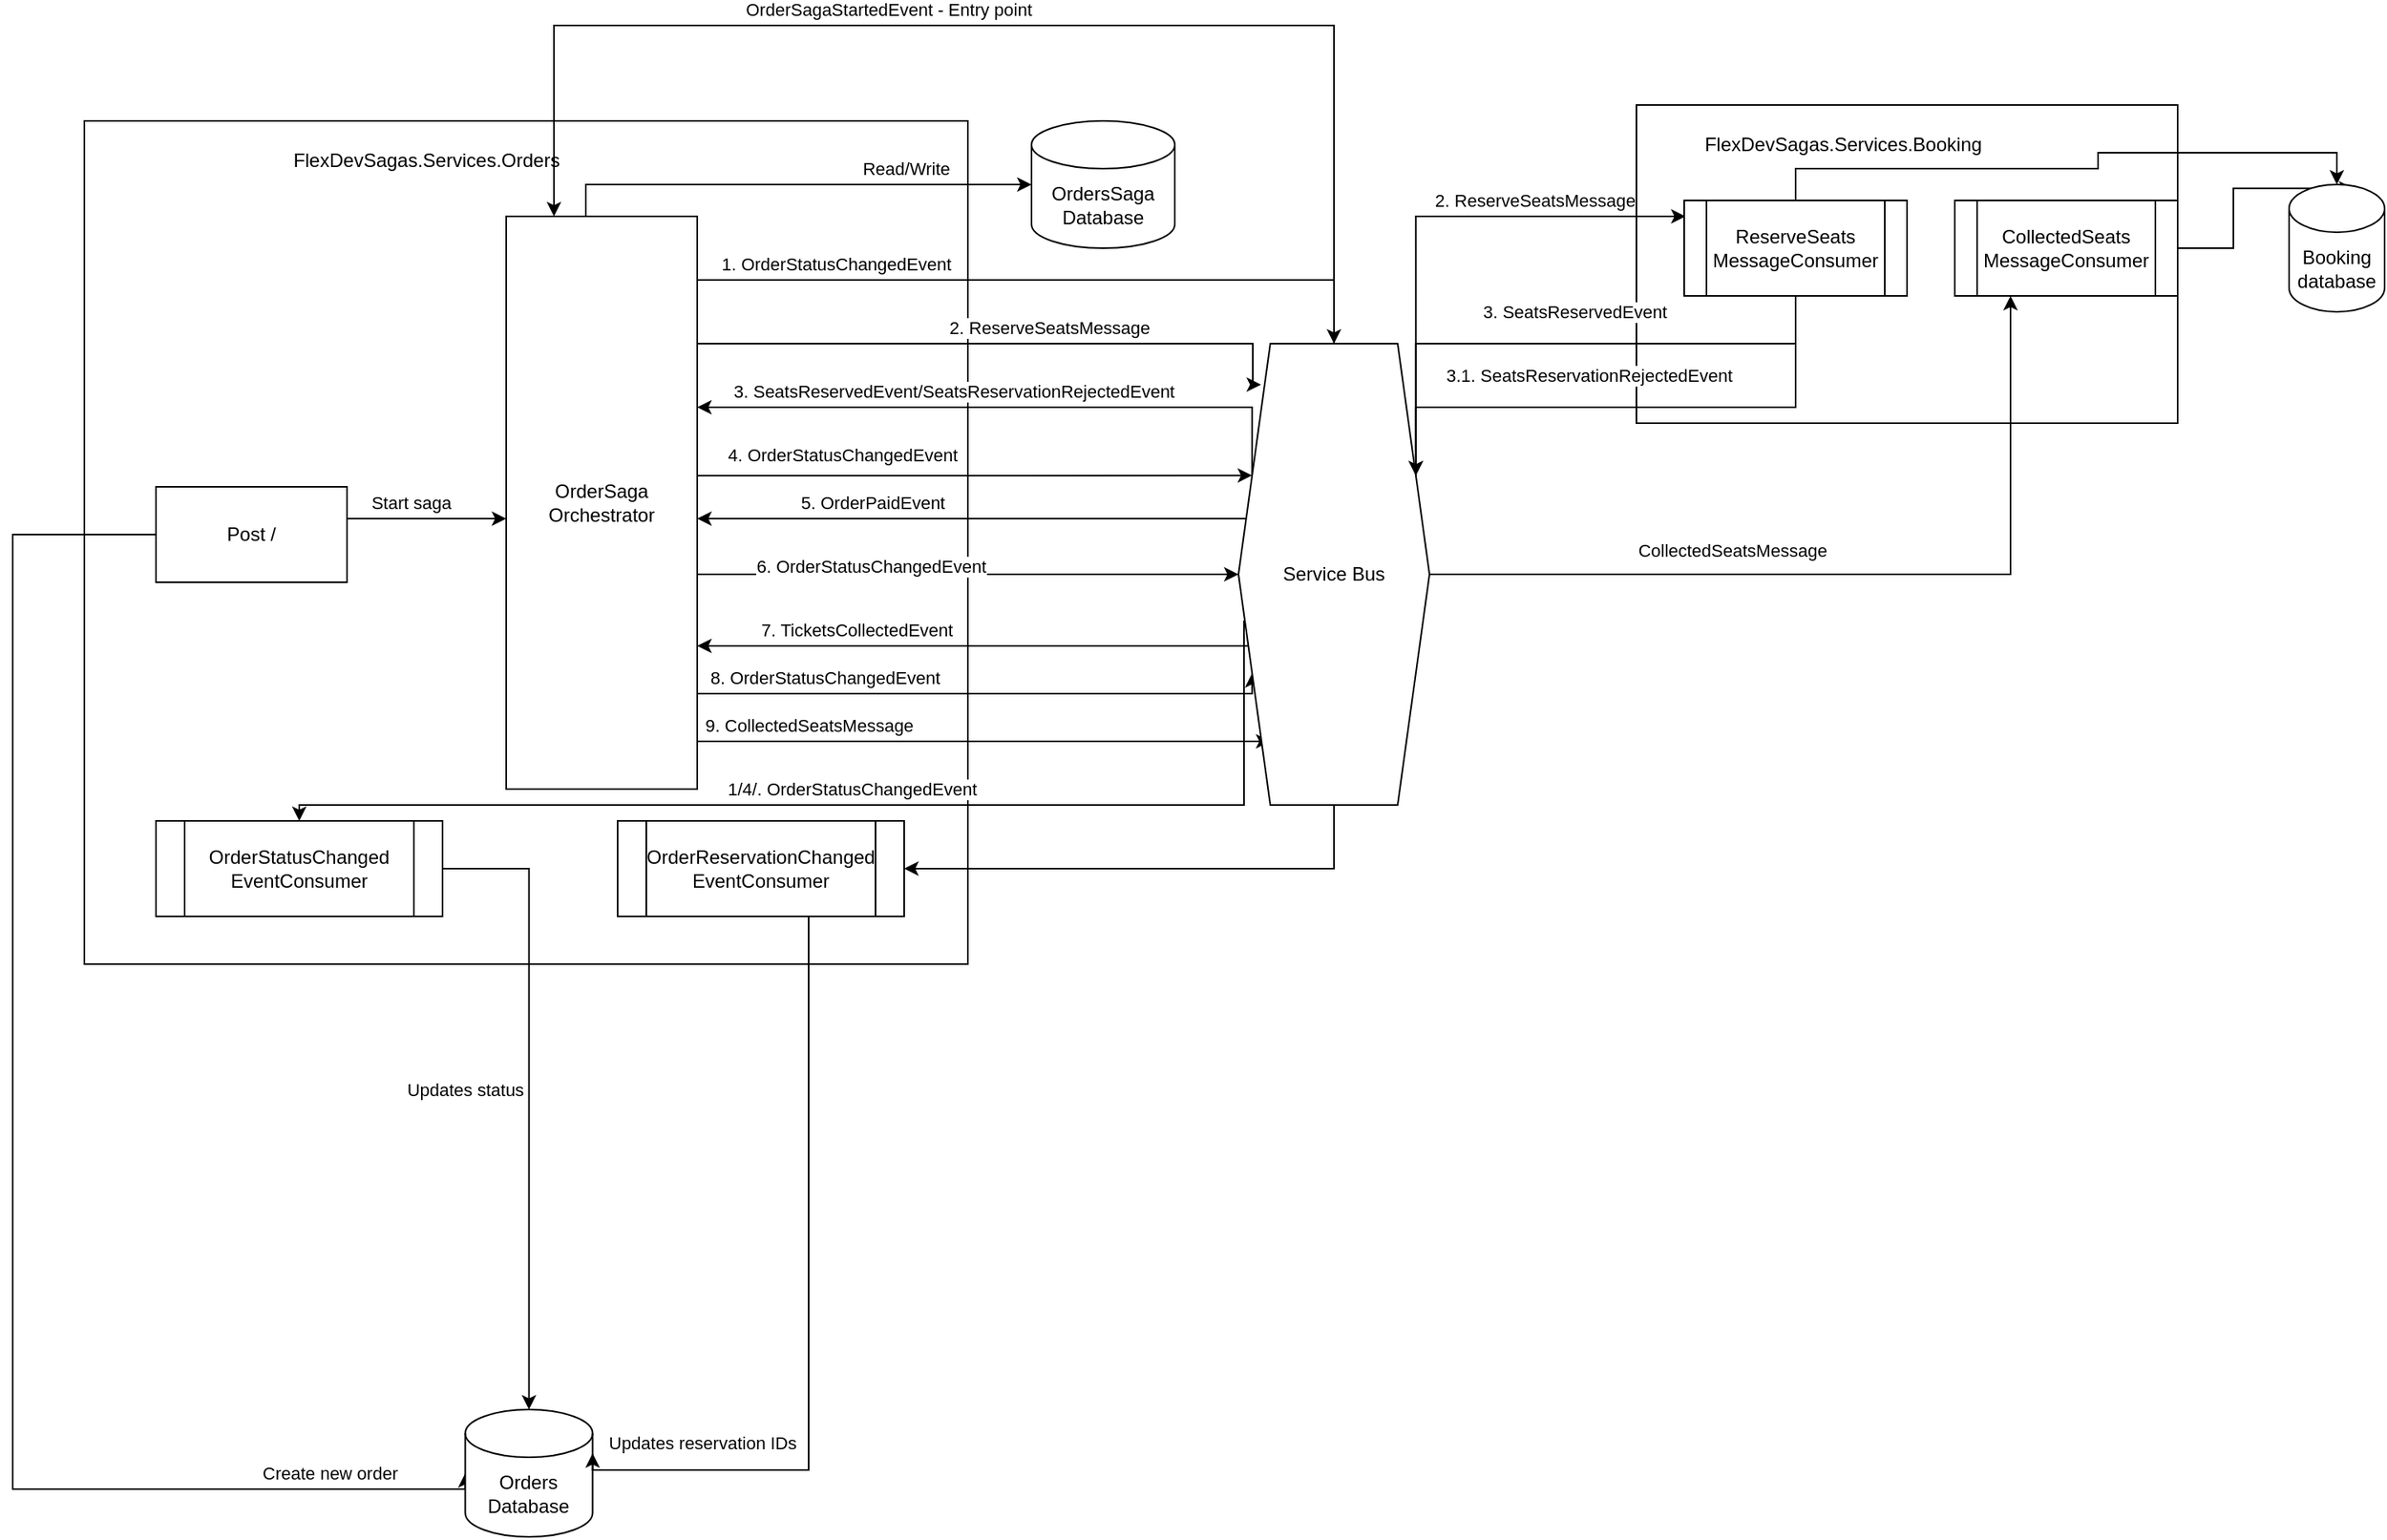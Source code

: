 <mxfile version="18.0.0" type="device"><diagram id="GwsCYofH3jtAtkWVNHQ4" name="Page-1"><mxGraphModel dx="2585" dy="2485" grid="1" gridSize="10" guides="1" tooltips="1" connect="1" arrows="1" fold="1" page="1" pageScale="1" pageWidth="850" pageHeight="1100" math="0" shadow="0"><root><mxCell id="0"/><mxCell id="1" parent="0"/><mxCell id="jI6G9bex40WEOumI1jRI-55" value="" style="rounded=0;whiteSpace=wrap;html=1;" parent="1" vertex="1"><mxGeometry x="1340" y="30" width="340" height="200" as="geometry"/></mxCell><mxCell id="jI6G9bex40WEOumI1jRI-16" value="" style="rounded=0;whiteSpace=wrap;html=1;" parent="1" vertex="1"><mxGeometry x="365" y="40" width="555" height="530" as="geometry"/></mxCell><mxCell id="jI6G9bex40WEOumI1jRI-22" style="edgeStyle=orthogonalEdgeStyle;rounded=0;orthogonalLoop=1;jettySize=auto;html=1;" parent="1" source="jI6G9bex40WEOumI1jRI-17" target="jI6G9bex40WEOumI1jRI-21" edge="1"><mxGeometry relative="1" as="geometry"><Array as="points"><mxPoint x="680" y="80"/></Array></mxGeometry></mxCell><mxCell id="jI6G9bex40WEOumI1jRI-29" value="Read/Write" style="edgeLabel;html=1;align=center;verticalAlign=middle;resizable=0;points=[];" parent="jI6G9bex40WEOumI1jRI-22" vertex="1" connectable="0"><mxGeometry x="0.352" y="-1" relative="1" as="geometry"><mxPoint x="18" y="-11" as="offset"/></mxGeometry></mxCell><mxCell id="jI6G9bex40WEOumI1jRI-51" style="edgeStyle=orthogonalEdgeStyle;rounded=0;orthogonalLoop=1;jettySize=auto;html=1;entryX=0.5;entryY=0;entryDx=0;entryDy=0;" parent="1" source="jI6G9bex40WEOumI1jRI-17" target="jI6G9bex40WEOumI1jRI-30" edge="1"><mxGeometry relative="1" as="geometry"><Array as="points"><mxPoint x="1150" y="140"/></Array></mxGeometry></mxCell><mxCell id="jI6G9bex40WEOumI1jRI-52" value="1. OrderStatusChangedEvent" style="edgeLabel;html=1;align=center;verticalAlign=middle;resizable=0;points=[];" parent="jI6G9bex40WEOumI1jRI-51" vertex="1" connectable="0"><mxGeometry x="-0.778" y="-4" relative="1" as="geometry"><mxPoint x="38" y="-14" as="offset"/></mxGeometry></mxCell><mxCell id="jI6G9bex40WEOumI1jRI-53" style="edgeStyle=orthogonalEdgeStyle;rounded=0;orthogonalLoop=1;jettySize=auto;html=1;entryX=0.118;entryY=0.089;entryDx=0;entryDy=0;entryPerimeter=0;" parent="1" source="jI6G9bex40WEOumI1jRI-17" target="jI6G9bex40WEOumI1jRI-30" edge="1"><mxGeometry relative="1" as="geometry"><Array as="points"><mxPoint x="1099" y="180"/><mxPoint x="1099" y="206"/></Array></mxGeometry></mxCell><mxCell id="jI6G9bex40WEOumI1jRI-54" value="2. ReserveSeatsMessage" style="edgeLabel;html=1;align=center;verticalAlign=middle;resizable=0;points=[];" parent="jI6G9bex40WEOumI1jRI-53" vertex="1" connectable="0"><mxGeometry x="0.338" y="4" relative="1" as="geometry"><mxPoint x="-33" y="-6" as="offset"/></mxGeometry></mxCell><mxCell id="jI6G9bex40WEOumI1jRI-64" style="edgeStyle=orthogonalEdgeStyle;rounded=0;orthogonalLoop=1;jettySize=auto;html=1;entryX=0;entryY=0.25;entryDx=0;entryDy=0;" parent="1" source="jI6G9bex40WEOumI1jRI-17" target="jI6G9bex40WEOumI1jRI-30" edge="1"><mxGeometry relative="1" as="geometry"><Array as="points"><mxPoint x="860" y="263"/><mxPoint x="860" y="263"/></Array></mxGeometry></mxCell><mxCell id="jI6G9bex40WEOumI1jRI-65" value="4. OrderStatusChangedEvent" style="edgeLabel;html=1;align=center;verticalAlign=middle;resizable=0;points=[];" parent="jI6G9bex40WEOumI1jRI-64" vertex="1" connectable="0"><mxGeometry x="-0.608" y="-3" relative="1" as="geometry"><mxPoint x="22" y="-16" as="offset"/></mxGeometry></mxCell><mxCell id="jI6G9bex40WEOumI1jRI-73" style="edgeStyle=orthogonalEdgeStyle;rounded=0;orthogonalLoop=1;jettySize=auto;html=1;entryX=0;entryY=0.5;entryDx=0;entryDy=0;" parent="1" source="jI6G9bex40WEOumI1jRI-17" target="jI6G9bex40WEOumI1jRI-30" edge="1"><mxGeometry relative="1" as="geometry"><Array as="points"><mxPoint x="860" y="325"/><mxPoint x="860" y="325"/></Array></mxGeometry></mxCell><mxCell id="jI6G9bex40WEOumI1jRI-76" value="6. OrderStatusChangedEvent" style="edgeLabel;html=1;align=center;verticalAlign=middle;resizable=0;points=[];" parent="jI6G9bex40WEOumI1jRI-73" vertex="1" connectable="0"><mxGeometry x="-0.359" relative="1" as="geometry"><mxPoint y="-5" as="offset"/></mxGeometry></mxCell><mxCell id="jI6G9bex40WEOumI1jRI-79" style="edgeStyle=orthogonalEdgeStyle;rounded=0;orthogonalLoop=1;jettySize=auto;html=1;entryX=0;entryY=0.75;entryDx=0;entryDy=0;" parent="1" source="jI6G9bex40WEOumI1jRI-17" target="jI6G9bex40WEOumI1jRI-30" edge="1"><mxGeometry relative="1" as="geometry"><Array as="points"><mxPoint x="1099" y="400"/></Array></mxGeometry></mxCell><mxCell id="jI6G9bex40WEOumI1jRI-80" value="8. OrderStatusChangedEvent" style="edgeLabel;html=1;align=center;verticalAlign=middle;resizable=0;points=[];" parent="jI6G9bex40WEOumI1jRI-79" vertex="1" connectable="0"><mxGeometry x="0.039" relative="1" as="geometry"><mxPoint x="-108" y="-10" as="offset"/></mxGeometry></mxCell><mxCell id="jI6G9bex40WEOumI1jRI-81" style="edgeStyle=orthogonalEdgeStyle;rounded=0;orthogonalLoop=1;jettySize=auto;html=1;entryX=0.167;entryY=0.862;entryDx=0;entryDy=0;entryPerimeter=0;" parent="1" source="jI6G9bex40WEOumI1jRI-17" target="jI6G9bex40WEOumI1jRI-30" edge="1"><mxGeometry relative="1" as="geometry"><Array as="points"><mxPoint x="780" y="430"/><mxPoint x="780" y="430"/></Array></mxGeometry></mxCell><mxCell id="jI6G9bex40WEOumI1jRI-82" value="9. CollectedSeatsMessage" style="edgeLabel;html=1;align=center;verticalAlign=middle;resizable=0;points=[];" parent="jI6G9bex40WEOumI1jRI-81" vertex="1" connectable="0"><mxGeometry x="-0.682" y="-1" relative="1" as="geometry"><mxPoint x="13" y="-11" as="offset"/></mxGeometry></mxCell><mxCell id="jI6G9bex40WEOumI1jRI-17" value="OrderSaga Orchestrator" style="rounded=0;whiteSpace=wrap;html=1;" parent="1" vertex="1"><mxGeometry x="630" y="100" width="120" height="360" as="geometry"/></mxCell><mxCell id="jI6G9bex40WEOumI1jRI-18" value="FlexDevSagas.Services.Orders" style="text;html=1;strokeColor=none;fillColor=none;align=center;verticalAlign=middle;whiteSpace=wrap;rounded=0;" parent="1" vertex="1"><mxGeometry x="550" y="50" width="60" height="30" as="geometry"/></mxCell><mxCell id="jI6G9bex40WEOumI1jRI-23" style="edgeStyle=orthogonalEdgeStyle;rounded=0;orthogonalLoop=1;jettySize=auto;html=1;entryX=0;entryY=0.5;entryDx=0;entryDy=0;entryPerimeter=0;" parent="1" source="jI6G9bex40WEOumI1jRI-19" target="jI6G9bex40WEOumI1jRI-20" edge="1"><mxGeometry relative="1" as="geometry"><mxPoint x="310" y="640" as="targetPoint"/><Array as="points"><mxPoint x="320" y="300"/><mxPoint x="320" y="900"/></Array></mxGeometry></mxCell><mxCell id="jI6G9bex40WEOumI1jRI-25" value="Create new order" style="edgeLabel;html=1;align=center;verticalAlign=middle;resizable=0;points=[];" parent="jI6G9bex40WEOumI1jRI-23" vertex="1" connectable="0"><mxGeometry x="0.811" y="4" relative="1" as="geometry"><mxPoint x="-3" y="-6" as="offset"/></mxGeometry></mxCell><mxCell id="jI6G9bex40WEOumI1jRI-27" style="edgeStyle=orthogonalEdgeStyle;rounded=0;orthogonalLoop=1;jettySize=auto;html=1;" parent="1" source="jI6G9bex40WEOumI1jRI-19" target="jI6G9bex40WEOumI1jRI-17" edge="1"><mxGeometry relative="1" as="geometry"><Array as="points"><mxPoint x="560" y="290"/><mxPoint x="560" y="290"/></Array></mxGeometry></mxCell><mxCell id="jI6G9bex40WEOumI1jRI-28" value="Start saga" style="edgeLabel;html=1;align=center;verticalAlign=middle;resizable=0;points=[];" parent="jI6G9bex40WEOumI1jRI-27" vertex="1" connectable="0"><mxGeometry x="-0.6" y="1" relative="1" as="geometry"><mxPoint x="20" y="-9" as="offset"/></mxGeometry></mxCell><mxCell id="jI6G9bex40WEOumI1jRI-19" value="Post /" style="rounded=0;whiteSpace=wrap;html=1;" parent="1" vertex="1"><mxGeometry x="410" y="270" width="120" height="60" as="geometry"/></mxCell><mxCell id="jI6G9bex40WEOumI1jRI-20" value="Orders Database" style="shape=cylinder3;whiteSpace=wrap;html=1;boundedLbl=1;backgroundOutline=1;size=15;" parent="1" vertex="1"><mxGeometry x="604.26" y="850" width="80" height="80" as="geometry"/></mxCell><mxCell id="jI6G9bex40WEOumI1jRI-21" value="OrdersSaga Database" style="shape=cylinder3;whiteSpace=wrap;html=1;boundedLbl=1;backgroundOutline=1;size=15;" parent="1" vertex="1"><mxGeometry x="960" y="40" width="90" height="80" as="geometry"/></mxCell><mxCell id="jI6G9bex40WEOumI1jRI-58" style="edgeStyle=orthogonalEdgeStyle;rounded=0;orthogonalLoop=1;jettySize=auto;html=1;exitX=1;exitY=0.25;exitDx=0;exitDy=0;entryX=0.006;entryY=0.167;entryDx=0;entryDy=0;entryPerimeter=0;" parent="1" source="jI6G9bex40WEOumI1jRI-30" target="jI6G9bex40WEOumI1jRI-57" edge="1"><mxGeometry relative="1" as="geometry"><Array as="points"><mxPoint x="1201" y="100"/></Array></mxGeometry></mxCell><mxCell id="jI6G9bex40WEOumI1jRI-59" value="2. ReserveSeatsMessage" style="edgeLabel;html=1;align=center;verticalAlign=middle;resizable=0;points=[];" parent="jI6G9bex40WEOumI1jRI-58" vertex="1" connectable="0"><mxGeometry x="0.24" y="-2" relative="1" as="geometry"><mxPoint x="31" y="-12" as="offset"/></mxGeometry></mxCell><mxCell id="jI6G9bex40WEOumI1jRI-62" style="edgeStyle=orthogonalEdgeStyle;rounded=0;orthogonalLoop=1;jettySize=auto;html=1;exitX=0;exitY=0.25;exitDx=0;exitDy=0;" parent="1" source="jI6G9bex40WEOumI1jRI-30" edge="1"><mxGeometry relative="1" as="geometry"><mxPoint x="750" y="220" as="targetPoint"/><Array as="points"><mxPoint x="1099" y="220"/></Array></mxGeometry></mxCell><mxCell id="jI6G9bex40WEOumI1jRI-63" value="3. SeatsReservedEvent/SeatsReservationRejectedEvent" style="edgeLabel;html=1;align=center;verticalAlign=middle;resizable=0;points=[];" parent="jI6G9bex40WEOumI1jRI-62" vertex="1" connectable="0"><mxGeometry x="-0.185" y="-3" relative="1" as="geometry"><mxPoint x="-71" y="-7" as="offset"/></mxGeometry></mxCell><mxCell id="jI6G9bex40WEOumI1jRI-66" style="edgeStyle=orthogonalEdgeStyle;rounded=0;orthogonalLoop=1;jettySize=auto;html=1;exitX=0.029;exitY=0.6;exitDx=0;exitDy=0;exitPerimeter=0;" parent="1" source="jI6G9bex40WEOumI1jRI-30" target="jI6G9bex40WEOumI1jRI-33" edge="1"><mxGeometry relative="1" as="geometry"><Array as="points"><mxPoint x="1093" y="470"/><mxPoint x="500" y="470"/></Array></mxGeometry></mxCell><mxCell id="jI6G9bex40WEOumI1jRI-67" value="1/4/. OrderStatusChangedEvent" style="edgeLabel;html=1;align=center;verticalAlign=middle;resizable=0;points=[];" parent="jI6G9bex40WEOumI1jRI-66" vertex="1" connectable="0"><mxGeometry x="0.868" relative="1" as="geometry"><mxPoint x="309" y="-10" as="offset"/></mxGeometry></mxCell><mxCell id="jI6G9bex40WEOumI1jRI-68" style="edgeStyle=orthogonalEdgeStyle;rounded=0;orthogonalLoop=1;jettySize=auto;html=1;exitX=0.5;exitY=1;exitDx=0;exitDy=0;entryX=1;entryY=0.5;entryDx=0;entryDy=0;" parent="1" source="jI6G9bex40WEOumI1jRI-30" target="jI6G9bex40WEOumI1jRI-32" edge="1"><mxGeometry relative="1" as="geometry"/></mxCell><mxCell id="jI6G9bex40WEOumI1jRI-71" style="edgeStyle=orthogonalEdgeStyle;rounded=0;orthogonalLoop=1;jettySize=auto;html=1;" parent="1" source="jI6G9bex40WEOumI1jRI-30" edge="1"><mxGeometry relative="1" as="geometry"><mxPoint x="750" y="290" as="targetPoint"/><Array as="points"><mxPoint x="960" y="290"/><mxPoint x="960" y="290"/></Array></mxGeometry></mxCell><mxCell id="jI6G9bex40WEOumI1jRI-72" value="5. OrderPaidEvent" style="edgeLabel;html=1;align=center;verticalAlign=middle;resizable=0;points=[];" parent="jI6G9bex40WEOumI1jRI-71" vertex="1" connectable="0"><mxGeometry x="-0.23" y="-2" relative="1" as="geometry"><mxPoint x="-102" y="-8" as="offset"/></mxGeometry></mxCell><mxCell id="jI6G9bex40WEOumI1jRI-77" style="edgeStyle=orthogonalEdgeStyle;rounded=0;orthogonalLoop=1;jettySize=auto;html=1;entryX=1;entryY=0.75;entryDx=0;entryDy=0;" parent="1" source="jI6G9bex40WEOumI1jRI-30" target="jI6G9bex40WEOumI1jRI-17" edge="1"><mxGeometry relative="1" as="geometry"><Array as="points"><mxPoint x="990" y="370"/><mxPoint x="990" y="370"/></Array></mxGeometry></mxCell><mxCell id="jI6G9bex40WEOumI1jRI-78" value="7. TicketsCollectedEvent" style="edgeLabel;html=1;align=center;verticalAlign=middle;resizable=0;points=[];" parent="jI6G9bex40WEOumI1jRI-77" vertex="1" connectable="0"><mxGeometry x="0.237" relative="1" as="geometry"><mxPoint x="-32" y="-10" as="offset"/></mxGeometry></mxCell><mxCell id="jI6G9bex40WEOumI1jRI-84" style="edgeStyle=orthogonalEdgeStyle;rounded=0;orthogonalLoop=1;jettySize=auto;html=1;entryX=0.25;entryY=1;entryDx=0;entryDy=0;" parent="1" source="jI6G9bex40WEOumI1jRI-30" target="jI6G9bex40WEOumI1jRI-83" edge="1"><mxGeometry relative="1" as="geometry"/></mxCell><mxCell id="jI6G9bex40WEOumI1jRI-85" value="CollectedSeatsMessage" style="edgeLabel;html=1;align=center;verticalAlign=middle;resizable=0;points=[];" parent="jI6G9bex40WEOumI1jRI-84" vertex="1" connectable="0"><mxGeometry x="-0.226" y="-1" relative="1" as="geometry"><mxPoint x="-19" y="-16" as="offset"/></mxGeometry></mxCell><mxCell id="8tdac6nLZaQmXVQP1fas-2" style="edgeStyle=orthogonalEdgeStyle;rounded=0;orthogonalLoop=1;jettySize=auto;html=1;entryX=0.25;entryY=0;entryDx=0;entryDy=0;" parent="1" source="jI6G9bex40WEOumI1jRI-30" target="jI6G9bex40WEOumI1jRI-17" edge="1"><mxGeometry relative="1" as="geometry"><Array as="points"><mxPoint x="1150" y="-20"/><mxPoint x="660" y="-20"/></Array></mxGeometry></mxCell><mxCell id="8tdac6nLZaQmXVQP1fas-3" value="OrderSagaStartedEvent - Entry point" style="edgeLabel;html=1;align=center;verticalAlign=middle;resizable=0;points=[];" parent="8tdac6nLZaQmXVQP1fas-2" vertex="1" connectable="0"><mxGeometry x="0.274" y="-2" relative="1" as="geometry"><mxPoint x="36" y="-8" as="offset"/></mxGeometry></mxCell><mxCell id="jI6G9bex40WEOumI1jRI-30" value="Service Bus" style="shape=hexagon;perimeter=hexagonPerimeter2;whiteSpace=wrap;html=1;fixedSize=1;" parent="1" vertex="1"><mxGeometry x="1090" y="180" width="120" height="290" as="geometry"/></mxCell><mxCell id="jI6G9bex40WEOumI1jRI-43" style="edgeStyle=orthogonalEdgeStyle;rounded=0;orthogonalLoop=1;jettySize=auto;html=1;entryX=1;entryY=0;entryDx=0;entryDy=27.5;entryPerimeter=0;" parent="1" source="jI6G9bex40WEOumI1jRI-32" target="jI6G9bex40WEOumI1jRI-20" edge="1"><mxGeometry relative="1" as="geometry"><Array as="points"><mxPoint x="820" y="888"/></Array></mxGeometry></mxCell><mxCell id="jI6G9bex40WEOumI1jRI-44" value="Updates reservation IDs" style="edgeLabel;html=1;align=center;verticalAlign=middle;resizable=0;points=[];" parent="jI6G9bex40WEOumI1jRI-43" vertex="1" connectable="0"><mxGeometry x="0.705" relative="1" as="geometry"><mxPoint x="6" y="-17" as="offset"/></mxGeometry></mxCell><mxCell id="jI6G9bex40WEOumI1jRI-32" value="OrderReservationChanged&lt;br&gt;EventConsumer" style="shape=process;whiteSpace=wrap;html=1;backgroundOutline=1;" parent="1" vertex="1"><mxGeometry x="700" y="480" width="180" height="60" as="geometry"/></mxCell><mxCell id="jI6G9bex40WEOumI1jRI-42" style="edgeStyle=orthogonalEdgeStyle;rounded=0;orthogonalLoop=1;jettySize=auto;html=1;" parent="1" source="jI6G9bex40WEOumI1jRI-33" target="jI6G9bex40WEOumI1jRI-20" edge="1"><mxGeometry relative="1" as="geometry"/></mxCell><mxCell id="jI6G9bex40WEOumI1jRI-50" value="Updates status" style="edgeLabel;html=1;align=center;verticalAlign=middle;resizable=0;points=[];" parent="jI6G9bex40WEOumI1jRI-42" vertex="1" connectable="0"><mxGeometry x="0.316" relative="1" as="geometry"><mxPoint x="-41" y="-66" as="offset"/></mxGeometry></mxCell><mxCell id="jI6G9bex40WEOumI1jRI-33" value="OrderStatusChanged&lt;br&gt;EventConsumer" style="shape=process;whiteSpace=wrap;html=1;backgroundOutline=1;" parent="1" vertex="1"><mxGeometry x="410" y="480" width="180" height="60" as="geometry"/></mxCell><mxCell id="jI6G9bex40WEOumI1jRI-56" value="FlexDevSagas.Services.Booking&lt;br&gt;" style="text;html=1;strokeColor=none;fillColor=none;align=center;verticalAlign=middle;whiteSpace=wrap;rounded=0;" parent="1" vertex="1"><mxGeometry x="1440" y="40" width="60" height="30" as="geometry"/></mxCell><mxCell id="jI6G9bex40WEOumI1jRI-60" style="edgeStyle=orthogonalEdgeStyle;rounded=0;orthogonalLoop=1;jettySize=auto;html=1;entryX=1;entryY=0.25;entryDx=0;entryDy=0;" parent="1" source="jI6G9bex40WEOumI1jRI-57" target="jI6G9bex40WEOumI1jRI-30" edge="1"><mxGeometry relative="1" as="geometry"><Array as="points"><mxPoint x="1440" y="180"/><mxPoint x="1201" y="180"/></Array></mxGeometry></mxCell><mxCell id="jI6G9bex40WEOumI1jRI-61" value="3. SeatsReservedEvent" style="edgeLabel;html=1;align=center;verticalAlign=middle;resizable=0;points=[];" parent="jI6G9bex40WEOumI1jRI-60" vertex="1" connectable="0"><mxGeometry x="0.603" y="-3" relative="1" as="geometry"><mxPoint x="102" y="-33" as="offset"/></mxGeometry></mxCell><mxCell id="jI6G9bex40WEOumI1jRI-69" style="edgeStyle=orthogonalEdgeStyle;rounded=0;orthogonalLoop=1;jettySize=auto;html=1;entryX=1;entryY=0.25;entryDx=0;entryDy=0;" parent="1" source="jI6G9bex40WEOumI1jRI-57" target="jI6G9bex40WEOumI1jRI-30" edge="1"><mxGeometry relative="1" as="geometry"><Array as="points"><mxPoint x="1440" y="220"/><mxPoint x="1201" y="220"/></Array></mxGeometry></mxCell><mxCell id="jI6G9bex40WEOumI1jRI-70" value="3.1. SeatsReservationRejectedEvent" style="edgeLabel;html=1;align=center;verticalAlign=middle;resizable=0;points=[];" parent="jI6G9bex40WEOumI1jRI-69" vertex="1" connectable="0"><mxGeometry x="0.246" y="-2" relative="1" as="geometry"><mxPoint x="19" y="-18" as="offset"/></mxGeometry></mxCell><mxCell id="jI6G9bex40WEOumI1jRI-88" style="edgeStyle=orthogonalEdgeStyle;rounded=0;orthogonalLoop=1;jettySize=auto;html=1;entryX=0.5;entryY=0;entryDx=0;entryDy=0;entryPerimeter=0;" parent="1" source="jI6G9bex40WEOumI1jRI-57" target="jI6G9bex40WEOumI1jRI-86" edge="1"><mxGeometry relative="1" as="geometry"><Array as="points"><mxPoint x="1440" y="70"/><mxPoint x="1630" y="70"/><mxPoint x="1630" y="60"/><mxPoint x="1780" y="60"/></Array></mxGeometry></mxCell><mxCell id="jI6G9bex40WEOumI1jRI-57" value="ReserveSeats&lt;br&gt;MessageConsumer" style="shape=process;whiteSpace=wrap;html=1;backgroundOutline=1;" parent="1" vertex="1"><mxGeometry x="1370" y="90" width="140" height="60" as="geometry"/></mxCell><mxCell id="jI6G9bex40WEOumI1jRI-87" style="edgeStyle=orthogonalEdgeStyle;rounded=0;orthogonalLoop=1;jettySize=auto;html=1;entryX=0.674;entryY=0.03;entryDx=0;entryDy=0;entryPerimeter=0;" parent="1" source="jI6G9bex40WEOumI1jRI-83" target="jI6G9bex40WEOumI1jRI-86" edge="1"><mxGeometry relative="1" as="geometry"/></mxCell><mxCell id="jI6G9bex40WEOumI1jRI-83" value="CollectedSeats&lt;br&gt;MessageConsumer" style="shape=process;whiteSpace=wrap;html=1;backgroundOutline=1;" parent="1" vertex="1"><mxGeometry x="1540" y="90" width="140" height="60" as="geometry"/></mxCell><mxCell id="jI6G9bex40WEOumI1jRI-86" value="Booking database" style="shape=cylinder3;whiteSpace=wrap;html=1;boundedLbl=1;backgroundOutline=1;size=15;" parent="1" vertex="1"><mxGeometry x="1750" y="80" width="60" height="80" as="geometry"/></mxCell></root></mxGraphModel></diagram></mxfile>